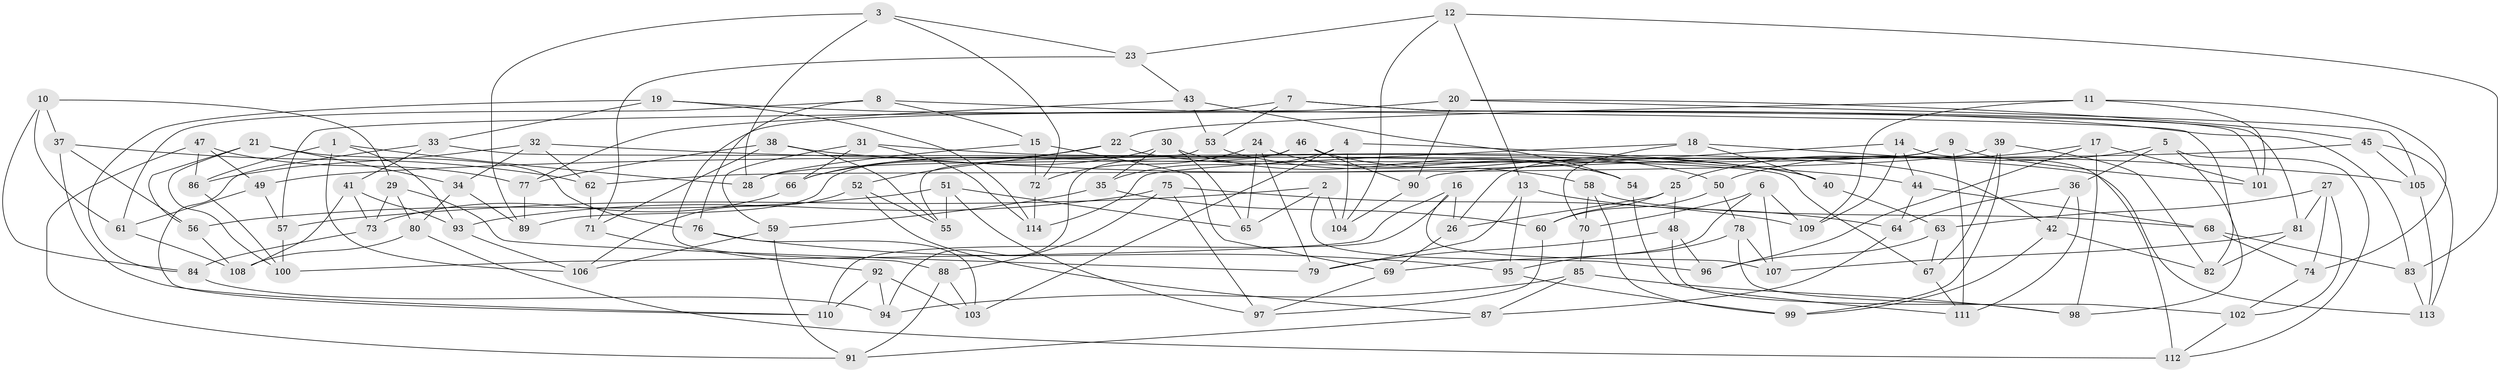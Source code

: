// coarse degree distribution, {4: 0.37681159420289856, 6: 0.5652173913043478, 5: 0.057971014492753624}
// Generated by graph-tools (version 1.1) at 2025/42/03/06/25 10:42:20]
// undirected, 114 vertices, 228 edges
graph export_dot {
graph [start="1"]
  node [color=gray90,style=filled];
  1;
  2;
  3;
  4;
  5;
  6;
  7;
  8;
  9;
  10;
  11;
  12;
  13;
  14;
  15;
  16;
  17;
  18;
  19;
  20;
  21;
  22;
  23;
  24;
  25;
  26;
  27;
  28;
  29;
  30;
  31;
  32;
  33;
  34;
  35;
  36;
  37;
  38;
  39;
  40;
  41;
  42;
  43;
  44;
  45;
  46;
  47;
  48;
  49;
  50;
  51;
  52;
  53;
  54;
  55;
  56;
  57;
  58;
  59;
  60;
  61;
  62;
  63;
  64;
  65;
  66;
  67;
  68;
  69;
  70;
  71;
  72;
  73;
  74;
  75;
  76;
  77;
  78;
  79;
  80;
  81;
  82;
  83;
  84;
  85;
  86;
  87;
  88;
  89;
  90;
  91;
  92;
  93;
  94;
  95;
  96;
  97;
  98;
  99;
  100;
  101;
  102;
  103;
  104;
  105;
  106;
  107;
  108;
  109;
  110;
  111;
  112;
  113;
  114;
  1 -- 93;
  1 -- 86;
  1 -- 106;
  1 -- 28;
  2 -- 65;
  2 -- 104;
  2 -- 57;
  2 -- 96;
  3 -- 89;
  3 -- 28;
  3 -- 23;
  3 -- 72;
  4 -- 40;
  4 -- 35;
  4 -- 104;
  4 -- 103;
  5 -- 98;
  5 -- 50;
  5 -- 36;
  5 -- 112;
  6 -- 109;
  6 -- 69;
  6 -- 107;
  6 -- 70;
  7 -- 101;
  7 -- 81;
  7 -- 88;
  7 -- 53;
  8 -- 76;
  8 -- 82;
  8 -- 15;
  8 -- 61;
  9 -- 28;
  9 -- 101;
  9 -- 111;
  9 -- 26;
  10 -- 84;
  10 -- 29;
  10 -- 61;
  10 -- 37;
  11 -- 109;
  11 -- 101;
  11 -- 22;
  11 -- 74;
  12 -- 83;
  12 -- 104;
  12 -- 13;
  12 -- 23;
  13 -- 79;
  13 -- 95;
  13 -- 64;
  14 -- 90;
  14 -- 112;
  14 -- 109;
  14 -- 44;
  15 -- 72;
  15 -- 28;
  15 -- 69;
  16 -- 110;
  16 -- 107;
  16 -- 100;
  16 -- 26;
  17 -- 101;
  17 -- 96;
  17 -- 98;
  17 -- 25;
  18 -- 40;
  18 -- 114;
  18 -- 113;
  18 -- 70;
  19 -- 84;
  19 -- 33;
  19 -- 114;
  19 -- 83;
  20 -- 45;
  20 -- 105;
  20 -- 57;
  20 -- 90;
  21 -- 56;
  21 -- 76;
  21 -- 34;
  21 -- 100;
  22 -- 66;
  22 -- 42;
  22 -- 52;
  23 -- 43;
  23 -- 71;
  24 -- 54;
  24 -- 72;
  24 -- 79;
  24 -- 65;
  25 -- 26;
  25 -- 60;
  25 -- 48;
  26 -- 69;
  27 -- 81;
  27 -- 102;
  27 -- 74;
  27 -- 63;
  29 -- 80;
  29 -- 79;
  29 -- 73;
  30 -- 66;
  30 -- 65;
  30 -- 54;
  30 -- 35;
  31 -- 59;
  31 -- 40;
  31 -- 66;
  31 -- 114;
  32 -- 86;
  32 -- 62;
  32 -- 44;
  32 -- 34;
  33 -- 110;
  33 -- 67;
  33 -- 41;
  34 -- 80;
  34 -- 89;
  35 -- 60;
  35 -- 59;
  36 -- 111;
  36 -- 64;
  36 -- 42;
  37 -- 56;
  37 -- 62;
  37 -- 110;
  38 -- 105;
  38 -- 71;
  38 -- 77;
  38 -- 55;
  39 -- 99;
  39 -- 67;
  39 -- 62;
  39 -- 82;
  40 -- 63;
  41 -- 93;
  41 -- 73;
  41 -- 108;
  42 -- 82;
  42 -- 99;
  43 -- 53;
  43 -- 77;
  43 -- 54;
  44 -- 64;
  44 -- 68;
  45 -- 113;
  45 -- 49;
  45 -- 105;
  46 -- 89;
  46 -- 94;
  46 -- 50;
  46 -- 90;
  47 -- 49;
  47 -- 91;
  47 -- 77;
  47 -- 86;
  48 -- 102;
  48 -- 79;
  48 -- 96;
  49 -- 61;
  49 -- 57;
  50 -- 60;
  50 -- 78;
  51 -- 56;
  51 -- 55;
  51 -- 97;
  51 -- 65;
  52 -- 55;
  52 -- 106;
  52 -- 87;
  53 -- 58;
  53 -- 55;
  54 -- 111;
  56 -- 108;
  57 -- 100;
  58 -- 70;
  58 -- 99;
  58 -- 68;
  59 -- 106;
  59 -- 91;
  60 -- 97;
  61 -- 108;
  62 -- 71;
  63 -- 67;
  63 -- 96;
  64 -- 87;
  66 -- 73;
  67 -- 111;
  68 -- 74;
  68 -- 83;
  69 -- 97;
  70 -- 85;
  71 -- 92;
  72 -- 114;
  73 -- 84;
  74 -- 102;
  75 -- 88;
  75 -- 93;
  75 -- 97;
  75 -- 109;
  76 -- 95;
  76 -- 103;
  77 -- 89;
  78 -- 95;
  78 -- 98;
  78 -- 107;
  80 -- 108;
  80 -- 112;
  81 -- 107;
  81 -- 82;
  83 -- 113;
  84 -- 94;
  85 -- 98;
  85 -- 87;
  85 -- 94;
  86 -- 100;
  87 -- 91;
  88 -- 103;
  88 -- 91;
  90 -- 104;
  92 -- 94;
  92 -- 110;
  92 -- 103;
  93 -- 106;
  95 -- 99;
  102 -- 112;
  105 -- 113;
}
